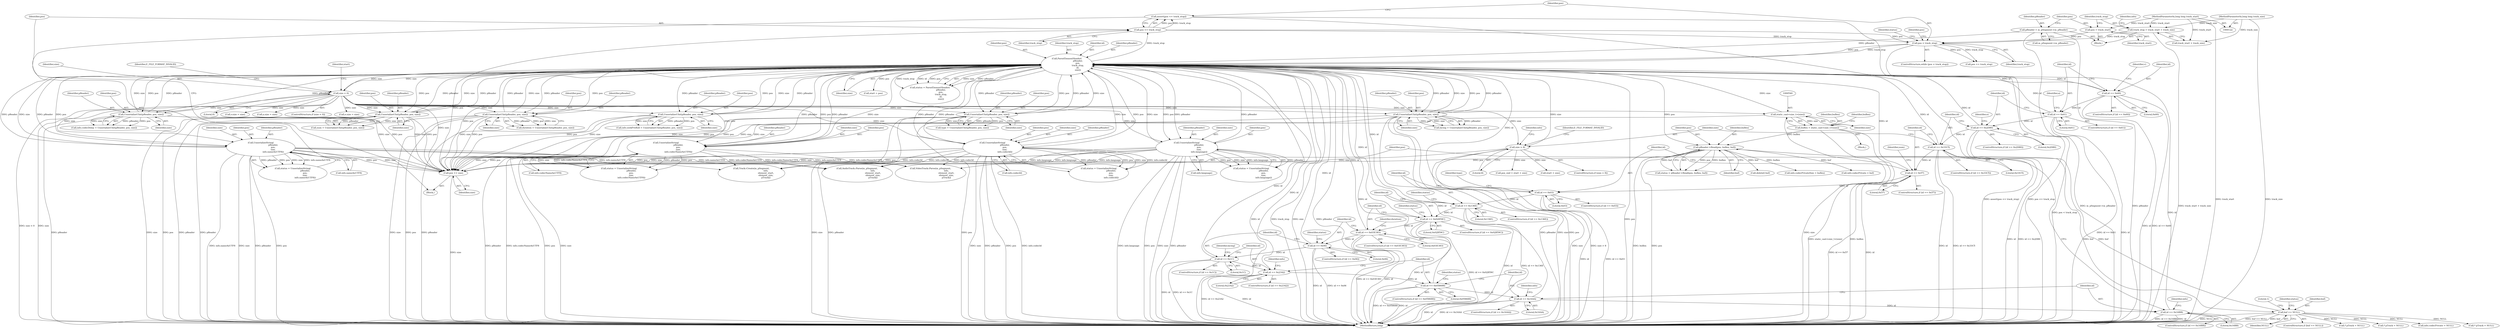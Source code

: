 digraph "1_Android_04839626ed859623901ebd3a5fd483982186b59d_192@API" {
"1000629" [label="(Call,assert(pos <= track_stop))"];
"1000630" [label="(Call,pos <= track_stop)"];
"1000626" [label="(Call,pos += size)"];
"1000458" [label="(Call,UnserializeUInt(pReader, pos, size))"];
"1000223" [label="(Call,ParseElementHeader(\n                                pReader,\n                                pos,\n                                track_stop,\n                                id,\n                                size))"];
"1000622" [label="(Call,UnserializeUInt(pReader, pos, size))"];
"1000236" [label="(Call,size < 0)"];
"1000388" [label="(Call,UnserializeUInt(pReader, pos, size))"];
"1000587" [label="(Call,UnserializeString(\n                                    pReader,\n                                    pos,\n                                    size,\n                                    info.codecNameAsUTF8))"];
"1000134" [label="(Call,pReader = m_pSegment->m_pReader)"];
"1000503" [label="(Call,UnserializeUInt(pReader, pos, size))"];
"1000484" [label="(Call,UnserializeString(\n                                    pReader,\n                                    pos,\n                                    size,\n                                    info.codecId))"];
"1000418" [label="(Call,UnserializeString(\n                                    pReader,\n                                    pos,\n                                    size,\n                                    info.nameAsUTF8))"];
"1000608" [label="(Call,UnserializeUInt(pReader, pos, size))"];
"1000438" [label="(Call,UnserializeString(\n                                    pReader,\n                                    pos,\n                                    size,\n                                    info.language))"];
"1000358" [label="(Call,UnserializeUInt(pReader, pos, size))"];
"1000214" [label="(Call,pos < track_stop)"];
"1000140" [label="(Call,pos = track_start)"];
"1000123" [label="(MethodParameterIn,long long track_start)"];
"1000144" [label="(Call,track_stop = track_start + track_size)"];
"1000124" [label="(MethodParameterIn,long long track_size)"];
"1000519" [label="(Call,id == 0x23A2)"];
"1000497" [label="(Call,id == 0x1C)"];
"1000477" [label="(Call,id == 0x06)"];
"1000451" [label="(Call,id == 0x03E383)"];
"1000431" [label="(Call,id == 0x02B59C)"];
"1000411" [label="(Call,id == 0x136E)"];
"1000381" [label="(Call,id == 0x03)"];
"1000351" [label="(Call,id == 0x57)"];
"1000294" [label="(Call,id == 0x33C5)"];
"1000278" [label="(Call,id == 0x2D80)"];
"1000262" [label="(Call,id == 0x61)"];
"1000246" [label="(Call,id == 0x60)"];
"1000614" [label="(Call,id == 0x16BB)"];
"1000600" [label="(Call,id == 0x16AA)"];
"1000580" [label="(Call,id == 0x058688)"];
"1000539" [label="(Call,static_cast<size_t>(size))"];
"1000299" [label="(Call,size > 8)"];
"1000557" [label="(Call,pReader->Read(pos, buflen, buf))"];
"1000537" [label="(Call,buflen = static_cast<size_t>(size))"];
"1000548" [label="(Call,buf == NULL)"];
"1000503" [label="(Call,UnserializeUInt(pReader, pos, size))"];
"1000303" [label="(Identifier,E_FILE_FORMAT_INVALID)"];
"1000451" [label="(Call,id == 0x03E383)"];
"1000353" [label="(Literal,0x57)"];
"1000632" [label="(Identifier,track_stop)"];
"1000538" [label="(Identifier,buflen)"];
"1000420" [label="(Identifier,pos)"];
"1000350" [label="(ControlStructure,if (id == 0x57))"];
"1000261" [label="(ControlStructure,if (id == 0x61))"];
"1000458" [label="(Call,UnserializeUInt(pReader, pos, size))"];
"1000433" [label="(Literal,0x02B59C)"];
"1000705" [label="(Call,VideoTrack::Parse(m_pSegment,\n                                              info,\n                                              element_start,\n                                              element_size,\n                                              pTrack))"];
"1000278" [label="(Call,id == 0x2D80)"];
"1000616" [label="(Literal,0x16BB)"];
"1000389" [label="(Identifier,pReader)"];
"1000222" [label="(Identifier,status)"];
"1000524" [label="(Identifier,info)"];
"1000498" [label="(Identifier,id)"];
"1000769" [label="(Call,AudioTrack::Parse(m_pSegment,\n                                              info,\n                                              element_start,\n                                              element_size,\n                                              pTrack))"];
"1000432" [label="(Identifier,id)"];
"1000123" [label="(MethodParameterIn,long long track_start)"];
"1000541" [label="(Identifier,size)"];
"1000417" [label="(Identifier,status)"];
"1000135" [label="(Identifier,pReader)"];
"1000606" [label="(Identifier,info)"];
"1000537" [label="(Call,buflen = static_cast<size_t>(size))"];
"1000478" [label="(Identifier,id)"];
"1000214" [label="(Call,pos < track_stop)"];
"1000457" [label="(Identifier,duration)"];
"1000839" [label="(Call,* pTrack = NULL)"];
"1000558" [label="(Identifier,pos)"];
"1000591" [label="(Call,info.codecNameAsUTF8)"];
"1000845" [label="(Call,Track::Create(m_pSegment,\n                                          info,\n                                          element_start,\n                                          element_size,\n                                          pTrack))"];
"1000585" [label="(Call,status = UnserializeString(\n                                    pReader,\n                                    pos,\n                                    size,\n                                    info.codecNameAsUTF8))"];
"1000588" [label="(Identifier,pReader)"];
"1000483" [label="(Identifier,status)"];
"1000599" [label="(ControlStructure,if (id == 0x16AA))"];
"1000613" [label="(ControlStructure,if (id == 0x16BB))"];
"1000608" [label="(Call,UnserializeUInt(pReader, pos, size))"];
"1000386" [label="(Call,type = UnserializeUInt(pReader, pos, size))"];
"1000314" [label="(Call,pos_end = start + size)"];
"1000140" [label="(Call,pos = track_start)"];
"1000279" [label="(Identifier,id)"];
"1000506" [label="(Identifier,size)"];
"1000243" [label="(Identifier,start)"];
"1000587" [label="(Call,UnserializeString(\n                                    pReader,\n                                    pos,\n                                    size,\n                                    info.codecNameAsUTF8))"];
"1000146" [label="(Call,track_start + track_size)"];
"1000548" [label="(Call,buf == NULL)"];
"1000236" [label="(Call,size < 0)"];
"1000268" [label="(Identifier,a)"];
"1000252" [label="(Identifier,v)"];
"1000456" [label="(Call,duration = UnserializeUInt(pReader, pos, size))"];
"1000460" [label="(Identifier,pos)"];
"1000145" [label="(Identifier,track_stop)"];
"1000487" [label="(Identifier,size)"];
"1000553" [label="(Literal,1)"];
"1000300" [label="(Identifier,size)"];
"1000518" [label="(ControlStructure,if (id == 0x23A2))"];
"1000579" [label="(ControlStructure,if (id == 0x058688))"];
"1000453" [label="(Literal,0x03E383)"];
"1000419" [label="(Identifier,pReader)"];
"1000441" [label="(Identifier,size)"];
"1000390" [label="(Identifier,pos)"];
"1000623" [label="(Identifier,pReader)"];
"1000634" [label="(Call,pos == track_stop)"];
"1000421" [label="(Identifier,size)"];
"1000547" [label="(ControlStructure,if (buf == NULL))"];
"1000152" [label="(Identifier,info)"];
"1000383" [label="(Literal,0x03)"];
"1000228" [label="(Identifier,size)"];
"1000224" [label="(Identifier,pReader)"];
"1000564" [label="(Call,delete[] buf)"];
"1000410" [label="(ControlStructure,if (id == 0x136E))"];
"1000573" [label="(Call,info.codecPrivateSize = buflen)"];
"1000316" [label="(Call,start + size)"];
"1000144" [label="(Call,track_stop = track_start + track_size)"];
"1000699" [label="(Call,* pTrack = NULL)"];
"1000416" [label="(Call,status = UnserializeString(\n                                    pReader,\n                                    pos,\n                                    size,\n                                    info.nameAsUTF8))"];
"1000296" [label="(Literal,0x33C5)"];
"1000226" [label="(Identifier,track_stop)"];
"1000505" [label="(Identifier,pos)"];
"1000215" [label="(Identifier,pos)"];
"1000430" [label="(ControlStructure,if (id == 0x02B59C))"];
"1000543" [label="(Identifier,buflen)"];
"1000559" [label="(Identifier,buflen)"];
"1000590" [label="(Identifier,size)"];
"1000630" [label="(Call,pos <= track_stop)"];
"1000245" [label="(ControlStructure,if (id == 0x60))"];
"1000609" [label="(Identifier,pReader)"];
"1000225" [label="(Identifier,pos)"];
"1000412" [label="(Identifier,id)"];
"1000485" [label="(Identifier,pReader)"];
"1000450" [label="(ControlStructure,if (id == 0x03E383))"];
"1000586" [label="(Identifier,status)"];
"1000422" [label="(Call,info.nameAsUTF8)"];
"1000242" [label="(Call,start = pos)"];
"1000388" [label="(Call,UnserializeUInt(pReader, pos, size))"];
"1000442" [label="(Call,info.language)"];
"1000295" [label="(Identifier,id)"];
"1000381" [label="(Call,id == 0x03)"];
"1000631" [label="(Identifier,pos)"];
"1000262" [label="(Call,id == 0x61)"];
"1000248" [label="(Literal,0x60)"];
"1000217" [label="(Block,)"];
"1000521" [label="(Literal,0x23A2)"];
"1000629" [label="(Call,assert(pos <= track_stop))"];
"1000581" [label="(Identifier,id)"];
"1000600" [label="(Call,id == 0x16AA)"];
"1000238" [label="(Literal,0)"];
"1000601" [label="(Identifier,id)"];
"1000556" [label="(Identifier,status)"];
"1000277" [label="(ControlStructure,if (id == 0x2D80))"];
"1000438" [label="(Call,UnserializeString(\n                                    pReader,\n                                    pos,\n                                    size,\n                                    info.language))"];
"1000602" [label="(Literal,0x16AA)"];
"1000476" [label="(ControlStructure,if (id == 0x06))"];
"1000568" [label="(Call,info.codecPrivate = buf)"];
"1000227" [label="(Identifier,id)"];
"1000411" [label="(Call,id == 0x136E)"];
"1000486" [label="(Identifier,pos)"];
"1000306" [label="(Identifier,info)"];
"1000134" [label="(Call,pReader = m_pSegment->m_pReader)"];
"1000502" [label="(Identifier,lacing)"];
"1000497" [label="(Call,id == 0x1C)"];
"1000520" [label="(Identifier,id)"];
"1000436" [label="(Call,status = UnserializeString(\n                                    pReader,\n                                    pos,\n                                    size,\n                                    info.language))"];
"1000293" [label="(ControlStructure,if (id == 0x33C5))"];
"1000522" [label="(Block,)"];
"1000141" [label="(Identifier,pos)"];
"1000359" [label="(Identifier,pReader)"];
"1000452" [label="(Identifier,id)"];
"1000247" [label="(Identifier,id)"];
"1000255" [label="(Call,v.size = size)"];
"1000440" [label="(Identifier,pos)"];
"1000618" [label="(Call,info.seekPreRoll = UnserializeUInt(pReader, pos, size))"];
"1000360" [label="(Identifier,pos)"];
"1000501" [label="(Call,lacing = UnserializeUInt(pReader, pos, size))"];
"1000351" [label="(Call,id == 0x57)"];
"1000622" [label="(Call,UnserializeUInt(pReader, pos, size))"];
"1000246" [label="(Call,id == 0x60)"];
"1000271" [label="(Call,a.size = size)"];
"1000391" [label="(Identifier,size)"];
"1000604" [label="(Call,info.codecDelay = UnserializeUInt(pReader, pos, size))"];
"1000361" [label="(Identifier,size)"];
"1000555" [label="(Call,status = pReader->Read(pos, buflen, buf))"];
"1000124" [label="(MethodParameterIn,long long track_size)"];
"1000294" [label="(Call,id == 0x33C5)"];
"1000223" [label="(Call,ParseElementHeader(\n                                pReader,\n                                pos,\n                                track_stop,\n                                id,\n                                size))"];
"1000624" [label="(Identifier,pos)"];
"1000235" [label="(ControlStructure,if (size < 0))"];
"1000614" [label="(Call,id == 0x16BB)"];
"1000459" [label="(Identifier,pReader)"];
"1000862" [label="(MethodReturn,long)"];
"1000627" [label="(Identifier,pos)"];
"1000589" [label="(Identifier,pos)"];
"1000387" [label="(Identifier,type)"];
"1000580" [label="(Call,id == 0x058688)"];
"1000557" [label="(Call,pReader->Read(pos, buflen, buf))"];
"1000357" [label="(Identifier,num)"];
"1000484" [label="(Call,UnserializeString(\n                                    pReader,\n                                    pos,\n                                    size,\n                                    info.codecId))"];
"1000418" [label="(Call,UnserializeString(\n                                    pReader,\n                                    pos,\n                                    size,\n                                    info.nameAsUTF8))"];
"1000437" [label="(Identifier,status)"];
"1000539" [label="(Call,static_cast<size_t>(size))"];
"1000352" [label="(Identifier,id)"];
"1000284" [label="(Identifier,e)"];
"1000620" [label="(Identifier,info)"];
"1000263" [label="(Identifier,id)"];
"1000519" [label="(Call,id == 0x23A2)"];
"1000216" [label="(Identifier,track_stop)"];
"1000298" [label="(ControlStructure,if (size > 8))"];
"1000299" [label="(Call,size > 8)"];
"1000136" [label="(Call,m_pSegment->m_pReader)"];
"1000610" [label="(Identifier,pos)"];
"1000413" [label="(Literal,0x136E)"];
"1000625" [label="(Identifier,size)"];
"1000550" [label="(Identifier,NULL)"];
"1000280" [label="(Literal,0x2D80)"];
"1000128" [label="(Block,)"];
"1000549" [label="(Identifier,buf)"];
"1000560" [label="(Identifier,buf)"];
"1000221" [label="(Call,status = ParseElementHeader(\n                                pReader,\n                                pos,\n                                track_stop,\n                                id,\n                                size))"];
"1000142" [label="(Identifier,track_start)"];
"1000382" [label="(Identifier,id)"];
"1000582" [label="(Literal,0x058688)"];
"1000301" [label="(Literal,8)"];
"1000763" [label="(Call,* pTrack = NULL)"];
"1000358" [label="(Call,UnserializeUInt(pReader, pos, size))"];
"1000380" [label="(ControlStructure,if (id == 0x03))"];
"1000287" [label="(Call,e.size = size)"];
"1000237" [label="(Identifier,size)"];
"1000626" [label="(Call,pos += size)"];
"1000213" [label="(ControlStructure,while (pos < track_stop))"];
"1000431" [label="(Call,id == 0x02B59C)"];
"1000439" [label="(Identifier,pReader)"];
"1000482" [label="(Call,status = UnserializeString(\n                                    pReader,\n                                    pos,\n                                    size,\n                                    info.codecId))"];
"1000461" [label="(Identifier,size)"];
"1000504" [label="(Identifier,pReader)"];
"1000264" [label="(Literal,0x61)"];
"1000611" [label="(Identifier,size)"];
"1000499" [label="(Literal,0x1C)"];
"1000479" [label="(Literal,0x06)"];
"1000635" [label="(Identifier,pos)"];
"1000615" [label="(Identifier,id)"];
"1000477" [label="(Call,id == 0x06)"];
"1000496" [label="(ControlStructure,if (id == 0x1C))"];
"1000526" [label="(Call,info.codecPrivate = NULL)"];
"1000488" [label="(Call,info.codecId)"];
"1000356" [label="(Call,num = UnserializeUInt(pReader, pos, size))"];
"1000628" [label="(Identifier,size)"];
"1000240" [label="(Identifier,E_FILE_FORMAT_INVALID)"];
"1000629" -> "1000217"  [label="AST: "];
"1000629" -> "1000630"  [label="CFG: "];
"1000630" -> "1000629"  [label="AST: "];
"1000215" -> "1000629"  [label="CFG: "];
"1000629" -> "1000862"  [label="DDG: pos <= track_stop"];
"1000629" -> "1000862"  [label="DDG: assert(pos <= track_stop)"];
"1000630" -> "1000629"  [label="DDG: pos"];
"1000630" -> "1000629"  [label="DDG: track_stop"];
"1000630" -> "1000632"  [label="CFG: "];
"1000631" -> "1000630"  [label="AST: "];
"1000632" -> "1000630"  [label="AST: "];
"1000630" -> "1000214"  [label="DDG: pos"];
"1000630" -> "1000214"  [label="DDG: track_stop"];
"1000626" -> "1000630"  [label="DDG: pos"];
"1000223" -> "1000630"  [label="DDG: track_stop"];
"1000626" -> "1000217"  [label="AST: "];
"1000626" -> "1000628"  [label="CFG: "];
"1000627" -> "1000626"  [label="AST: "];
"1000628" -> "1000626"  [label="AST: "];
"1000631" -> "1000626"  [label="CFG: "];
"1000626" -> "1000862"  [label="DDG: size"];
"1000458" -> "1000626"  [label="DDG: size"];
"1000458" -> "1000626"  [label="DDG: pos"];
"1000608" -> "1000626"  [label="DDG: size"];
"1000608" -> "1000626"  [label="DDG: pos"];
"1000622" -> "1000626"  [label="DDG: size"];
"1000622" -> "1000626"  [label="DDG: pos"];
"1000418" -> "1000626"  [label="DDG: size"];
"1000418" -> "1000626"  [label="DDG: pos"];
"1000236" -> "1000626"  [label="DDG: size"];
"1000358" -> "1000626"  [label="DDG: size"];
"1000358" -> "1000626"  [label="DDG: pos"];
"1000503" -> "1000626"  [label="DDG: size"];
"1000503" -> "1000626"  [label="DDG: pos"];
"1000587" -> "1000626"  [label="DDG: size"];
"1000587" -> "1000626"  [label="DDG: pos"];
"1000438" -> "1000626"  [label="DDG: size"];
"1000438" -> "1000626"  [label="DDG: pos"];
"1000388" -> "1000626"  [label="DDG: size"];
"1000388" -> "1000626"  [label="DDG: pos"];
"1000484" -> "1000626"  [label="DDG: size"];
"1000484" -> "1000626"  [label="DDG: pos"];
"1000539" -> "1000626"  [label="DDG: size"];
"1000299" -> "1000626"  [label="DDG: size"];
"1000557" -> "1000626"  [label="DDG: pos"];
"1000223" -> "1000626"  [label="DDG: pos"];
"1000458" -> "1000456"  [label="AST: "];
"1000458" -> "1000461"  [label="CFG: "];
"1000459" -> "1000458"  [label="AST: "];
"1000460" -> "1000458"  [label="AST: "];
"1000461" -> "1000458"  [label="AST: "];
"1000456" -> "1000458"  [label="CFG: "];
"1000458" -> "1000862"  [label="DDG: size"];
"1000458" -> "1000862"  [label="DDG: pos"];
"1000458" -> "1000862"  [label="DDG: pReader"];
"1000458" -> "1000223"  [label="DDG: pReader"];
"1000458" -> "1000223"  [label="DDG: size"];
"1000458" -> "1000456"  [label="DDG: pReader"];
"1000458" -> "1000456"  [label="DDG: pos"];
"1000458" -> "1000456"  [label="DDG: size"];
"1000223" -> "1000458"  [label="DDG: pReader"];
"1000223" -> "1000458"  [label="DDG: pos"];
"1000236" -> "1000458"  [label="DDG: size"];
"1000223" -> "1000221"  [label="AST: "];
"1000223" -> "1000228"  [label="CFG: "];
"1000224" -> "1000223"  [label="AST: "];
"1000225" -> "1000223"  [label="AST: "];
"1000226" -> "1000223"  [label="AST: "];
"1000227" -> "1000223"  [label="AST: "];
"1000228" -> "1000223"  [label="AST: "];
"1000221" -> "1000223"  [label="CFG: "];
"1000223" -> "1000862"  [label="DDG: pos"];
"1000223" -> "1000862"  [label="DDG: id"];
"1000223" -> "1000862"  [label="DDG: track_stop"];
"1000223" -> "1000862"  [label="DDG: size"];
"1000223" -> "1000862"  [label="DDG: pReader"];
"1000223" -> "1000221"  [label="DDG: size"];
"1000223" -> "1000221"  [label="DDG: pReader"];
"1000223" -> "1000221"  [label="DDG: track_stop"];
"1000223" -> "1000221"  [label="DDG: id"];
"1000223" -> "1000221"  [label="DDG: pos"];
"1000622" -> "1000223"  [label="DDG: pReader"];
"1000622" -> "1000223"  [label="DDG: size"];
"1000388" -> "1000223"  [label="DDG: pReader"];
"1000388" -> "1000223"  [label="DDG: size"];
"1000587" -> "1000223"  [label="DDG: pReader"];
"1000587" -> "1000223"  [label="DDG: size"];
"1000134" -> "1000223"  [label="DDG: pReader"];
"1000503" -> "1000223"  [label="DDG: pReader"];
"1000503" -> "1000223"  [label="DDG: size"];
"1000484" -> "1000223"  [label="DDG: pReader"];
"1000484" -> "1000223"  [label="DDG: size"];
"1000418" -> "1000223"  [label="DDG: pReader"];
"1000418" -> "1000223"  [label="DDG: size"];
"1000608" -> "1000223"  [label="DDG: pReader"];
"1000608" -> "1000223"  [label="DDG: size"];
"1000438" -> "1000223"  [label="DDG: pReader"];
"1000438" -> "1000223"  [label="DDG: size"];
"1000358" -> "1000223"  [label="DDG: pReader"];
"1000358" -> "1000223"  [label="DDG: size"];
"1000214" -> "1000223"  [label="DDG: pos"];
"1000214" -> "1000223"  [label="DDG: track_stop"];
"1000519" -> "1000223"  [label="DDG: id"];
"1000497" -> "1000223"  [label="DDG: id"];
"1000411" -> "1000223"  [label="DDG: id"];
"1000614" -> "1000223"  [label="DDG: id"];
"1000431" -> "1000223"  [label="DDG: id"];
"1000580" -> "1000223"  [label="DDG: id"];
"1000294" -> "1000223"  [label="DDG: id"];
"1000381" -> "1000223"  [label="DDG: id"];
"1000351" -> "1000223"  [label="DDG: id"];
"1000477" -> "1000223"  [label="DDG: id"];
"1000278" -> "1000223"  [label="DDG: id"];
"1000262" -> "1000223"  [label="DDG: id"];
"1000451" -> "1000223"  [label="DDG: id"];
"1000246" -> "1000223"  [label="DDG: id"];
"1000600" -> "1000223"  [label="DDG: id"];
"1000236" -> "1000223"  [label="DDG: size"];
"1000539" -> "1000223"  [label="DDG: size"];
"1000299" -> "1000223"  [label="DDG: size"];
"1000223" -> "1000236"  [label="DDG: size"];
"1000223" -> "1000242"  [label="DDG: pos"];
"1000223" -> "1000246"  [label="DDG: id"];
"1000223" -> "1000358"  [label="DDG: pReader"];
"1000223" -> "1000358"  [label="DDG: pos"];
"1000223" -> "1000388"  [label="DDG: pReader"];
"1000223" -> "1000388"  [label="DDG: pos"];
"1000223" -> "1000418"  [label="DDG: pReader"];
"1000223" -> "1000418"  [label="DDG: pos"];
"1000223" -> "1000438"  [label="DDG: pReader"];
"1000223" -> "1000438"  [label="DDG: pos"];
"1000223" -> "1000484"  [label="DDG: pReader"];
"1000223" -> "1000484"  [label="DDG: pos"];
"1000223" -> "1000503"  [label="DDG: pReader"];
"1000223" -> "1000503"  [label="DDG: pos"];
"1000223" -> "1000557"  [label="DDG: pos"];
"1000223" -> "1000587"  [label="DDG: pReader"];
"1000223" -> "1000587"  [label="DDG: pos"];
"1000223" -> "1000608"  [label="DDG: pReader"];
"1000223" -> "1000608"  [label="DDG: pos"];
"1000223" -> "1000622"  [label="DDG: pReader"];
"1000223" -> "1000622"  [label="DDG: pos"];
"1000622" -> "1000618"  [label="AST: "];
"1000622" -> "1000625"  [label="CFG: "];
"1000623" -> "1000622"  [label="AST: "];
"1000624" -> "1000622"  [label="AST: "];
"1000625" -> "1000622"  [label="AST: "];
"1000618" -> "1000622"  [label="CFG: "];
"1000622" -> "1000862"  [label="DDG: pReader"];
"1000622" -> "1000618"  [label="DDG: pReader"];
"1000622" -> "1000618"  [label="DDG: pos"];
"1000622" -> "1000618"  [label="DDG: size"];
"1000236" -> "1000622"  [label="DDG: size"];
"1000236" -> "1000235"  [label="AST: "];
"1000236" -> "1000238"  [label="CFG: "];
"1000237" -> "1000236"  [label="AST: "];
"1000238" -> "1000236"  [label="AST: "];
"1000240" -> "1000236"  [label="CFG: "];
"1000243" -> "1000236"  [label="CFG: "];
"1000236" -> "1000862"  [label="DDG: size"];
"1000236" -> "1000862"  [label="DDG: size < 0"];
"1000236" -> "1000255"  [label="DDG: size"];
"1000236" -> "1000271"  [label="DDG: size"];
"1000236" -> "1000287"  [label="DDG: size"];
"1000236" -> "1000299"  [label="DDG: size"];
"1000236" -> "1000358"  [label="DDG: size"];
"1000236" -> "1000388"  [label="DDG: size"];
"1000236" -> "1000418"  [label="DDG: size"];
"1000236" -> "1000438"  [label="DDG: size"];
"1000236" -> "1000484"  [label="DDG: size"];
"1000236" -> "1000503"  [label="DDG: size"];
"1000236" -> "1000539"  [label="DDG: size"];
"1000236" -> "1000587"  [label="DDG: size"];
"1000236" -> "1000608"  [label="DDG: size"];
"1000388" -> "1000386"  [label="AST: "];
"1000388" -> "1000391"  [label="CFG: "];
"1000389" -> "1000388"  [label="AST: "];
"1000390" -> "1000388"  [label="AST: "];
"1000391" -> "1000388"  [label="AST: "];
"1000386" -> "1000388"  [label="CFG: "];
"1000388" -> "1000862"  [label="DDG: pReader"];
"1000388" -> "1000862"  [label="DDG: pos"];
"1000388" -> "1000862"  [label="DDG: size"];
"1000388" -> "1000386"  [label="DDG: pReader"];
"1000388" -> "1000386"  [label="DDG: pos"];
"1000388" -> "1000386"  [label="DDG: size"];
"1000587" -> "1000585"  [label="AST: "];
"1000587" -> "1000591"  [label="CFG: "];
"1000588" -> "1000587"  [label="AST: "];
"1000589" -> "1000587"  [label="AST: "];
"1000590" -> "1000587"  [label="AST: "];
"1000591" -> "1000587"  [label="AST: "];
"1000585" -> "1000587"  [label="CFG: "];
"1000587" -> "1000862"  [label="DDG: pos"];
"1000587" -> "1000862"  [label="DDG: size"];
"1000587" -> "1000862"  [label="DDG: pReader"];
"1000587" -> "1000862"  [label="DDG: info.codecNameAsUTF8"];
"1000587" -> "1000585"  [label="DDG: pReader"];
"1000587" -> "1000585"  [label="DDG: pos"];
"1000587" -> "1000585"  [label="DDG: size"];
"1000587" -> "1000585"  [label="DDG: info.codecNameAsUTF8"];
"1000587" -> "1000705"  [label="DDG: info.codecNameAsUTF8"];
"1000587" -> "1000769"  [label="DDG: info.codecNameAsUTF8"];
"1000587" -> "1000845"  [label="DDG: info.codecNameAsUTF8"];
"1000134" -> "1000128"  [label="AST: "];
"1000134" -> "1000136"  [label="CFG: "];
"1000135" -> "1000134"  [label="AST: "];
"1000136" -> "1000134"  [label="AST: "];
"1000141" -> "1000134"  [label="CFG: "];
"1000134" -> "1000862"  [label="DDG: pReader"];
"1000134" -> "1000862"  [label="DDG: m_pSegment->m_pReader"];
"1000503" -> "1000501"  [label="AST: "];
"1000503" -> "1000506"  [label="CFG: "];
"1000504" -> "1000503"  [label="AST: "];
"1000505" -> "1000503"  [label="AST: "];
"1000506" -> "1000503"  [label="AST: "];
"1000501" -> "1000503"  [label="CFG: "];
"1000503" -> "1000862"  [label="DDG: size"];
"1000503" -> "1000862"  [label="DDG: pos"];
"1000503" -> "1000862"  [label="DDG: pReader"];
"1000503" -> "1000501"  [label="DDG: pReader"];
"1000503" -> "1000501"  [label="DDG: pos"];
"1000503" -> "1000501"  [label="DDG: size"];
"1000484" -> "1000482"  [label="AST: "];
"1000484" -> "1000488"  [label="CFG: "];
"1000485" -> "1000484"  [label="AST: "];
"1000486" -> "1000484"  [label="AST: "];
"1000487" -> "1000484"  [label="AST: "];
"1000488" -> "1000484"  [label="AST: "];
"1000482" -> "1000484"  [label="CFG: "];
"1000484" -> "1000862"  [label="DDG: pos"];
"1000484" -> "1000862"  [label="DDG: info.codecId"];
"1000484" -> "1000862"  [label="DDG: size"];
"1000484" -> "1000862"  [label="DDG: pReader"];
"1000484" -> "1000482"  [label="DDG: pReader"];
"1000484" -> "1000482"  [label="DDG: pos"];
"1000484" -> "1000482"  [label="DDG: size"];
"1000484" -> "1000482"  [label="DDG: info.codecId"];
"1000484" -> "1000705"  [label="DDG: info.codecId"];
"1000484" -> "1000769"  [label="DDG: info.codecId"];
"1000484" -> "1000845"  [label="DDG: info.codecId"];
"1000418" -> "1000416"  [label="AST: "];
"1000418" -> "1000422"  [label="CFG: "];
"1000419" -> "1000418"  [label="AST: "];
"1000420" -> "1000418"  [label="AST: "];
"1000421" -> "1000418"  [label="AST: "];
"1000422" -> "1000418"  [label="AST: "];
"1000416" -> "1000418"  [label="CFG: "];
"1000418" -> "1000862"  [label="DDG: pos"];
"1000418" -> "1000862"  [label="DDG: info.nameAsUTF8"];
"1000418" -> "1000862"  [label="DDG: size"];
"1000418" -> "1000862"  [label="DDG: pReader"];
"1000418" -> "1000416"  [label="DDG: pReader"];
"1000418" -> "1000416"  [label="DDG: pos"];
"1000418" -> "1000416"  [label="DDG: size"];
"1000418" -> "1000416"  [label="DDG: info.nameAsUTF8"];
"1000418" -> "1000705"  [label="DDG: info.nameAsUTF8"];
"1000418" -> "1000769"  [label="DDG: info.nameAsUTF8"];
"1000418" -> "1000845"  [label="DDG: info.nameAsUTF8"];
"1000608" -> "1000604"  [label="AST: "];
"1000608" -> "1000611"  [label="CFG: "];
"1000609" -> "1000608"  [label="AST: "];
"1000610" -> "1000608"  [label="AST: "];
"1000611" -> "1000608"  [label="AST: "];
"1000604" -> "1000608"  [label="CFG: "];
"1000608" -> "1000862"  [label="DDG: pReader"];
"1000608" -> "1000604"  [label="DDG: pReader"];
"1000608" -> "1000604"  [label="DDG: pos"];
"1000608" -> "1000604"  [label="DDG: size"];
"1000438" -> "1000436"  [label="AST: "];
"1000438" -> "1000442"  [label="CFG: "];
"1000439" -> "1000438"  [label="AST: "];
"1000440" -> "1000438"  [label="AST: "];
"1000441" -> "1000438"  [label="AST: "];
"1000442" -> "1000438"  [label="AST: "];
"1000436" -> "1000438"  [label="CFG: "];
"1000438" -> "1000862"  [label="DDG: info.language"];
"1000438" -> "1000862"  [label="DDG: pos"];
"1000438" -> "1000862"  [label="DDG: size"];
"1000438" -> "1000862"  [label="DDG: pReader"];
"1000438" -> "1000436"  [label="DDG: pReader"];
"1000438" -> "1000436"  [label="DDG: pos"];
"1000438" -> "1000436"  [label="DDG: size"];
"1000438" -> "1000436"  [label="DDG: info.language"];
"1000438" -> "1000705"  [label="DDG: info.language"];
"1000438" -> "1000769"  [label="DDG: info.language"];
"1000438" -> "1000845"  [label="DDG: info.language"];
"1000358" -> "1000356"  [label="AST: "];
"1000358" -> "1000361"  [label="CFG: "];
"1000359" -> "1000358"  [label="AST: "];
"1000360" -> "1000358"  [label="AST: "];
"1000361" -> "1000358"  [label="AST: "];
"1000356" -> "1000358"  [label="CFG: "];
"1000358" -> "1000862"  [label="DDG: size"];
"1000358" -> "1000862"  [label="DDG: pos"];
"1000358" -> "1000862"  [label="DDG: pReader"];
"1000358" -> "1000356"  [label="DDG: pReader"];
"1000358" -> "1000356"  [label="DDG: pos"];
"1000358" -> "1000356"  [label="DDG: size"];
"1000214" -> "1000213"  [label="AST: "];
"1000214" -> "1000216"  [label="CFG: "];
"1000215" -> "1000214"  [label="AST: "];
"1000216" -> "1000214"  [label="AST: "];
"1000222" -> "1000214"  [label="CFG: "];
"1000635" -> "1000214"  [label="CFG: "];
"1000214" -> "1000862"  [label="DDG: pos < track_stop"];
"1000140" -> "1000214"  [label="DDG: pos"];
"1000144" -> "1000214"  [label="DDG: track_stop"];
"1000214" -> "1000634"  [label="DDG: pos"];
"1000214" -> "1000634"  [label="DDG: track_stop"];
"1000140" -> "1000128"  [label="AST: "];
"1000140" -> "1000142"  [label="CFG: "];
"1000141" -> "1000140"  [label="AST: "];
"1000142" -> "1000140"  [label="AST: "];
"1000145" -> "1000140"  [label="CFG: "];
"1000123" -> "1000140"  [label="DDG: track_start"];
"1000123" -> "1000122"  [label="AST: "];
"1000123" -> "1000862"  [label="DDG: track_start"];
"1000123" -> "1000144"  [label="DDG: track_start"];
"1000123" -> "1000146"  [label="DDG: track_start"];
"1000144" -> "1000128"  [label="AST: "];
"1000144" -> "1000146"  [label="CFG: "];
"1000145" -> "1000144"  [label="AST: "];
"1000146" -> "1000144"  [label="AST: "];
"1000152" -> "1000144"  [label="CFG: "];
"1000144" -> "1000862"  [label="DDG: track_start + track_size"];
"1000124" -> "1000144"  [label="DDG: track_size"];
"1000124" -> "1000122"  [label="AST: "];
"1000124" -> "1000862"  [label="DDG: track_size"];
"1000124" -> "1000146"  [label="DDG: track_size"];
"1000519" -> "1000518"  [label="AST: "];
"1000519" -> "1000521"  [label="CFG: "];
"1000520" -> "1000519"  [label="AST: "];
"1000521" -> "1000519"  [label="AST: "];
"1000524" -> "1000519"  [label="CFG: "];
"1000581" -> "1000519"  [label="CFG: "];
"1000519" -> "1000862"  [label="DDG: id"];
"1000519" -> "1000862"  [label="DDG: id == 0x23A2"];
"1000497" -> "1000519"  [label="DDG: id"];
"1000519" -> "1000580"  [label="DDG: id"];
"1000497" -> "1000496"  [label="AST: "];
"1000497" -> "1000499"  [label="CFG: "];
"1000498" -> "1000497"  [label="AST: "];
"1000499" -> "1000497"  [label="AST: "];
"1000502" -> "1000497"  [label="CFG: "];
"1000520" -> "1000497"  [label="CFG: "];
"1000497" -> "1000862"  [label="DDG: id"];
"1000497" -> "1000862"  [label="DDG: id == 0x1C"];
"1000477" -> "1000497"  [label="DDG: id"];
"1000477" -> "1000476"  [label="AST: "];
"1000477" -> "1000479"  [label="CFG: "];
"1000478" -> "1000477"  [label="AST: "];
"1000479" -> "1000477"  [label="AST: "];
"1000483" -> "1000477"  [label="CFG: "];
"1000498" -> "1000477"  [label="CFG: "];
"1000477" -> "1000862"  [label="DDG: id == 0x06"];
"1000477" -> "1000862"  [label="DDG: id"];
"1000451" -> "1000477"  [label="DDG: id"];
"1000451" -> "1000450"  [label="AST: "];
"1000451" -> "1000453"  [label="CFG: "];
"1000452" -> "1000451"  [label="AST: "];
"1000453" -> "1000451"  [label="AST: "];
"1000457" -> "1000451"  [label="CFG: "];
"1000478" -> "1000451"  [label="CFG: "];
"1000451" -> "1000862"  [label="DDG: id"];
"1000451" -> "1000862"  [label="DDG: id == 0x03E383"];
"1000431" -> "1000451"  [label="DDG: id"];
"1000431" -> "1000430"  [label="AST: "];
"1000431" -> "1000433"  [label="CFG: "];
"1000432" -> "1000431"  [label="AST: "];
"1000433" -> "1000431"  [label="AST: "];
"1000437" -> "1000431"  [label="CFG: "];
"1000452" -> "1000431"  [label="CFG: "];
"1000431" -> "1000862"  [label="DDG: id"];
"1000431" -> "1000862"  [label="DDG: id == 0x02B59C"];
"1000411" -> "1000431"  [label="DDG: id"];
"1000411" -> "1000410"  [label="AST: "];
"1000411" -> "1000413"  [label="CFG: "];
"1000412" -> "1000411"  [label="AST: "];
"1000413" -> "1000411"  [label="AST: "];
"1000417" -> "1000411"  [label="CFG: "];
"1000432" -> "1000411"  [label="CFG: "];
"1000411" -> "1000862"  [label="DDG: id == 0x136E"];
"1000411" -> "1000862"  [label="DDG: id"];
"1000381" -> "1000411"  [label="DDG: id"];
"1000381" -> "1000380"  [label="AST: "];
"1000381" -> "1000383"  [label="CFG: "];
"1000382" -> "1000381"  [label="AST: "];
"1000383" -> "1000381"  [label="AST: "];
"1000387" -> "1000381"  [label="CFG: "];
"1000412" -> "1000381"  [label="CFG: "];
"1000381" -> "1000862"  [label="DDG: id"];
"1000381" -> "1000862"  [label="DDG: id == 0x03"];
"1000351" -> "1000381"  [label="DDG: id"];
"1000351" -> "1000350"  [label="AST: "];
"1000351" -> "1000353"  [label="CFG: "];
"1000352" -> "1000351"  [label="AST: "];
"1000353" -> "1000351"  [label="AST: "];
"1000357" -> "1000351"  [label="CFG: "];
"1000382" -> "1000351"  [label="CFG: "];
"1000351" -> "1000862"  [label="DDG: id == 0x57"];
"1000351" -> "1000862"  [label="DDG: id"];
"1000294" -> "1000351"  [label="DDG: id"];
"1000294" -> "1000293"  [label="AST: "];
"1000294" -> "1000296"  [label="CFG: "];
"1000295" -> "1000294"  [label="AST: "];
"1000296" -> "1000294"  [label="AST: "];
"1000300" -> "1000294"  [label="CFG: "];
"1000352" -> "1000294"  [label="CFG: "];
"1000294" -> "1000862"  [label="DDG: id == 0x33C5"];
"1000294" -> "1000862"  [label="DDG: id"];
"1000278" -> "1000294"  [label="DDG: id"];
"1000278" -> "1000277"  [label="AST: "];
"1000278" -> "1000280"  [label="CFG: "];
"1000279" -> "1000278"  [label="AST: "];
"1000280" -> "1000278"  [label="AST: "];
"1000284" -> "1000278"  [label="CFG: "];
"1000295" -> "1000278"  [label="CFG: "];
"1000278" -> "1000862"  [label="DDG: id == 0x2D80"];
"1000278" -> "1000862"  [label="DDG: id"];
"1000262" -> "1000278"  [label="DDG: id"];
"1000262" -> "1000261"  [label="AST: "];
"1000262" -> "1000264"  [label="CFG: "];
"1000263" -> "1000262"  [label="AST: "];
"1000264" -> "1000262"  [label="AST: "];
"1000268" -> "1000262"  [label="CFG: "];
"1000279" -> "1000262"  [label="CFG: "];
"1000262" -> "1000862"  [label="DDG: id"];
"1000262" -> "1000862"  [label="DDG: id == 0x61"];
"1000246" -> "1000262"  [label="DDG: id"];
"1000246" -> "1000245"  [label="AST: "];
"1000246" -> "1000248"  [label="CFG: "];
"1000247" -> "1000246"  [label="AST: "];
"1000248" -> "1000246"  [label="AST: "];
"1000252" -> "1000246"  [label="CFG: "];
"1000263" -> "1000246"  [label="CFG: "];
"1000246" -> "1000862"  [label="DDG: id == 0x60"];
"1000246" -> "1000862"  [label="DDG: id"];
"1000614" -> "1000613"  [label="AST: "];
"1000614" -> "1000616"  [label="CFG: "];
"1000615" -> "1000614"  [label="AST: "];
"1000616" -> "1000614"  [label="AST: "];
"1000620" -> "1000614"  [label="CFG: "];
"1000627" -> "1000614"  [label="CFG: "];
"1000614" -> "1000862"  [label="DDG: id == 0x16BB"];
"1000614" -> "1000862"  [label="DDG: id"];
"1000600" -> "1000614"  [label="DDG: id"];
"1000600" -> "1000599"  [label="AST: "];
"1000600" -> "1000602"  [label="CFG: "];
"1000601" -> "1000600"  [label="AST: "];
"1000602" -> "1000600"  [label="AST: "];
"1000606" -> "1000600"  [label="CFG: "];
"1000615" -> "1000600"  [label="CFG: "];
"1000600" -> "1000862"  [label="DDG: id == 0x16AA"];
"1000600" -> "1000862"  [label="DDG: id"];
"1000580" -> "1000600"  [label="DDG: id"];
"1000580" -> "1000579"  [label="AST: "];
"1000580" -> "1000582"  [label="CFG: "];
"1000581" -> "1000580"  [label="AST: "];
"1000582" -> "1000580"  [label="AST: "];
"1000586" -> "1000580"  [label="CFG: "];
"1000601" -> "1000580"  [label="CFG: "];
"1000580" -> "1000862"  [label="DDG: id == 0x058688"];
"1000580" -> "1000862"  [label="DDG: id"];
"1000539" -> "1000537"  [label="AST: "];
"1000539" -> "1000541"  [label="CFG: "];
"1000540" -> "1000539"  [label="AST: "];
"1000541" -> "1000539"  [label="AST: "];
"1000537" -> "1000539"  [label="CFG: "];
"1000539" -> "1000862"  [label="DDG: size"];
"1000539" -> "1000537"  [label="DDG: size"];
"1000299" -> "1000298"  [label="AST: "];
"1000299" -> "1000301"  [label="CFG: "];
"1000300" -> "1000299"  [label="AST: "];
"1000301" -> "1000299"  [label="AST: "];
"1000303" -> "1000299"  [label="CFG: "];
"1000306" -> "1000299"  [label="CFG: "];
"1000299" -> "1000862"  [label="DDG: size > 8"];
"1000299" -> "1000862"  [label="DDG: size"];
"1000299" -> "1000314"  [label="DDG: size"];
"1000299" -> "1000316"  [label="DDG: size"];
"1000557" -> "1000555"  [label="AST: "];
"1000557" -> "1000560"  [label="CFG: "];
"1000558" -> "1000557"  [label="AST: "];
"1000559" -> "1000557"  [label="AST: "];
"1000560" -> "1000557"  [label="AST: "];
"1000555" -> "1000557"  [label="CFG: "];
"1000557" -> "1000862"  [label="DDG: pos"];
"1000557" -> "1000862"  [label="DDG: buflen"];
"1000557" -> "1000548"  [label="DDG: buf"];
"1000557" -> "1000555"  [label="DDG: pos"];
"1000557" -> "1000555"  [label="DDG: buflen"];
"1000557" -> "1000555"  [label="DDG: buf"];
"1000537" -> "1000557"  [label="DDG: buflen"];
"1000548" -> "1000557"  [label="DDG: buf"];
"1000557" -> "1000564"  [label="DDG: buf"];
"1000557" -> "1000568"  [label="DDG: buf"];
"1000557" -> "1000573"  [label="DDG: buflen"];
"1000537" -> "1000522"  [label="AST: "];
"1000538" -> "1000537"  [label="AST: "];
"1000543" -> "1000537"  [label="CFG: "];
"1000537" -> "1000862"  [label="DDG: static_cast<size_t>(size)"];
"1000537" -> "1000862"  [label="DDG: buflen"];
"1000548" -> "1000547"  [label="AST: "];
"1000548" -> "1000550"  [label="CFG: "];
"1000549" -> "1000548"  [label="AST: "];
"1000550" -> "1000548"  [label="AST: "];
"1000553" -> "1000548"  [label="CFG: "];
"1000556" -> "1000548"  [label="CFG: "];
"1000548" -> "1000862"  [label="DDG: NULL"];
"1000548" -> "1000862"  [label="DDG: buf == NULL"];
"1000548" -> "1000862"  [label="DDG: buf"];
"1000548" -> "1000526"  [label="DDG: NULL"];
"1000548" -> "1000699"  [label="DDG: NULL"];
"1000548" -> "1000763"  [label="DDG: NULL"];
"1000548" -> "1000839"  [label="DDG: NULL"];
}

